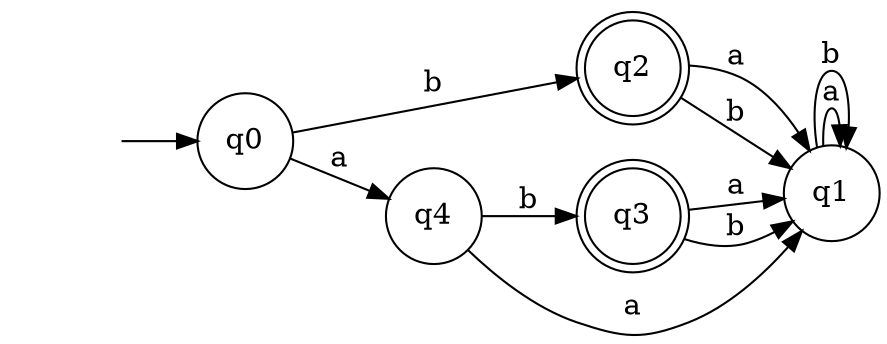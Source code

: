 digraph NFA { 
rankdir=LR; 
node [ shape = none]; ""; 
node [ shape = doublecircle]; q2, q3; 
node [ shape = circle];
"" -> q0;
q0 -> q4 [ label = "a" ];
q0 -> q2 [ label = "b" ];
q2 -> q1 [ label = "a" ];
q2 -> q1 [ label = "b" ];
q1 -> q1 [ label = "a" ];
q1 -> q1 [ label = "b" ];
q4 -> q1 [ label = "a" ];
q4 -> q3 [ label = "b" ];
q3 -> q1 [ label = "a" ];
q3 -> q1 [ label = "b" ];
}
